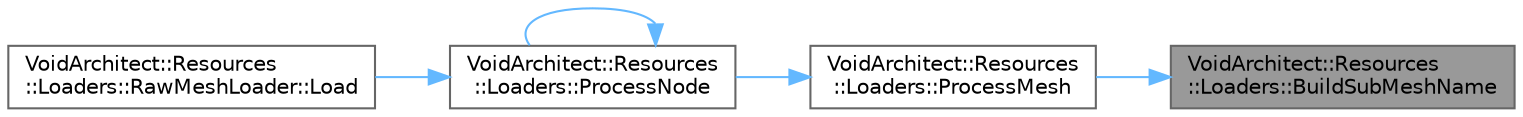 digraph "VoidArchitect::Resources::Loaders::BuildSubMeshName"
{
 // LATEX_PDF_SIZE
  bgcolor="transparent";
  edge [fontname=Helvetica,fontsize=10,labelfontname=Helvetica,labelfontsize=10];
  node [fontname=Helvetica,fontsize=10,shape=box,height=0.2,width=0.4];
  rankdir="RL";
  Node1 [id="Node000001",label="VoidArchitect::Resources\l::Loaders::BuildSubMeshName",height=0.2,width=0.4,color="gray40", fillcolor="grey60", style="filled", fontcolor="black",tooltip=" "];
  Node1 -> Node2 [id="edge5_Node000001_Node000002",dir="back",color="steelblue1",style="solid",tooltip=" "];
  Node2 [id="Node000002",label="VoidArchitect::Resources\l::Loaders::ProcessMesh",height=0.2,width=0.4,color="grey40", fillcolor="white", style="filled",URL="$namespace_void_architect_1_1_resources_1_1_loaders.html#a40f63f7e6ee85e1f3d2445f90f5fe744",tooltip=" "];
  Node2 -> Node3 [id="edge6_Node000002_Node000003",dir="back",color="steelblue1",style="solid",tooltip=" "];
  Node3 [id="Node000003",label="VoidArchitect::Resources\l::Loaders::ProcessNode",height=0.2,width=0.4,color="grey40", fillcolor="white", style="filled",URL="$namespace_void_architect_1_1_resources_1_1_loaders.html#a48d53ec19569c0f54c9a689e70bb9ff4",tooltip=" "];
  Node3 -> Node4 [id="edge7_Node000003_Node000004",dir="back",color="steelblue1",style="solid",tooltip=" "];
  Node4 [id="Node000004",label="VoidArchitect::Resources\l::Loaders::RawMeshLoader::Load",height=0.2,width=0.4,color="grey40", fillcolor="white", style="filled",URL="$class_void_architect_1_1_resources_1_1_loaders_1_1_raw_mesh_loader.html#a463a8097a3727b52b9082cac194c2fbc",tooltip=" "];
  Node3 -> Node3 [id="edge8_Node000003_Node000003",dir="back",color="steelblue1",style="solid",tooltip=" "];
}
